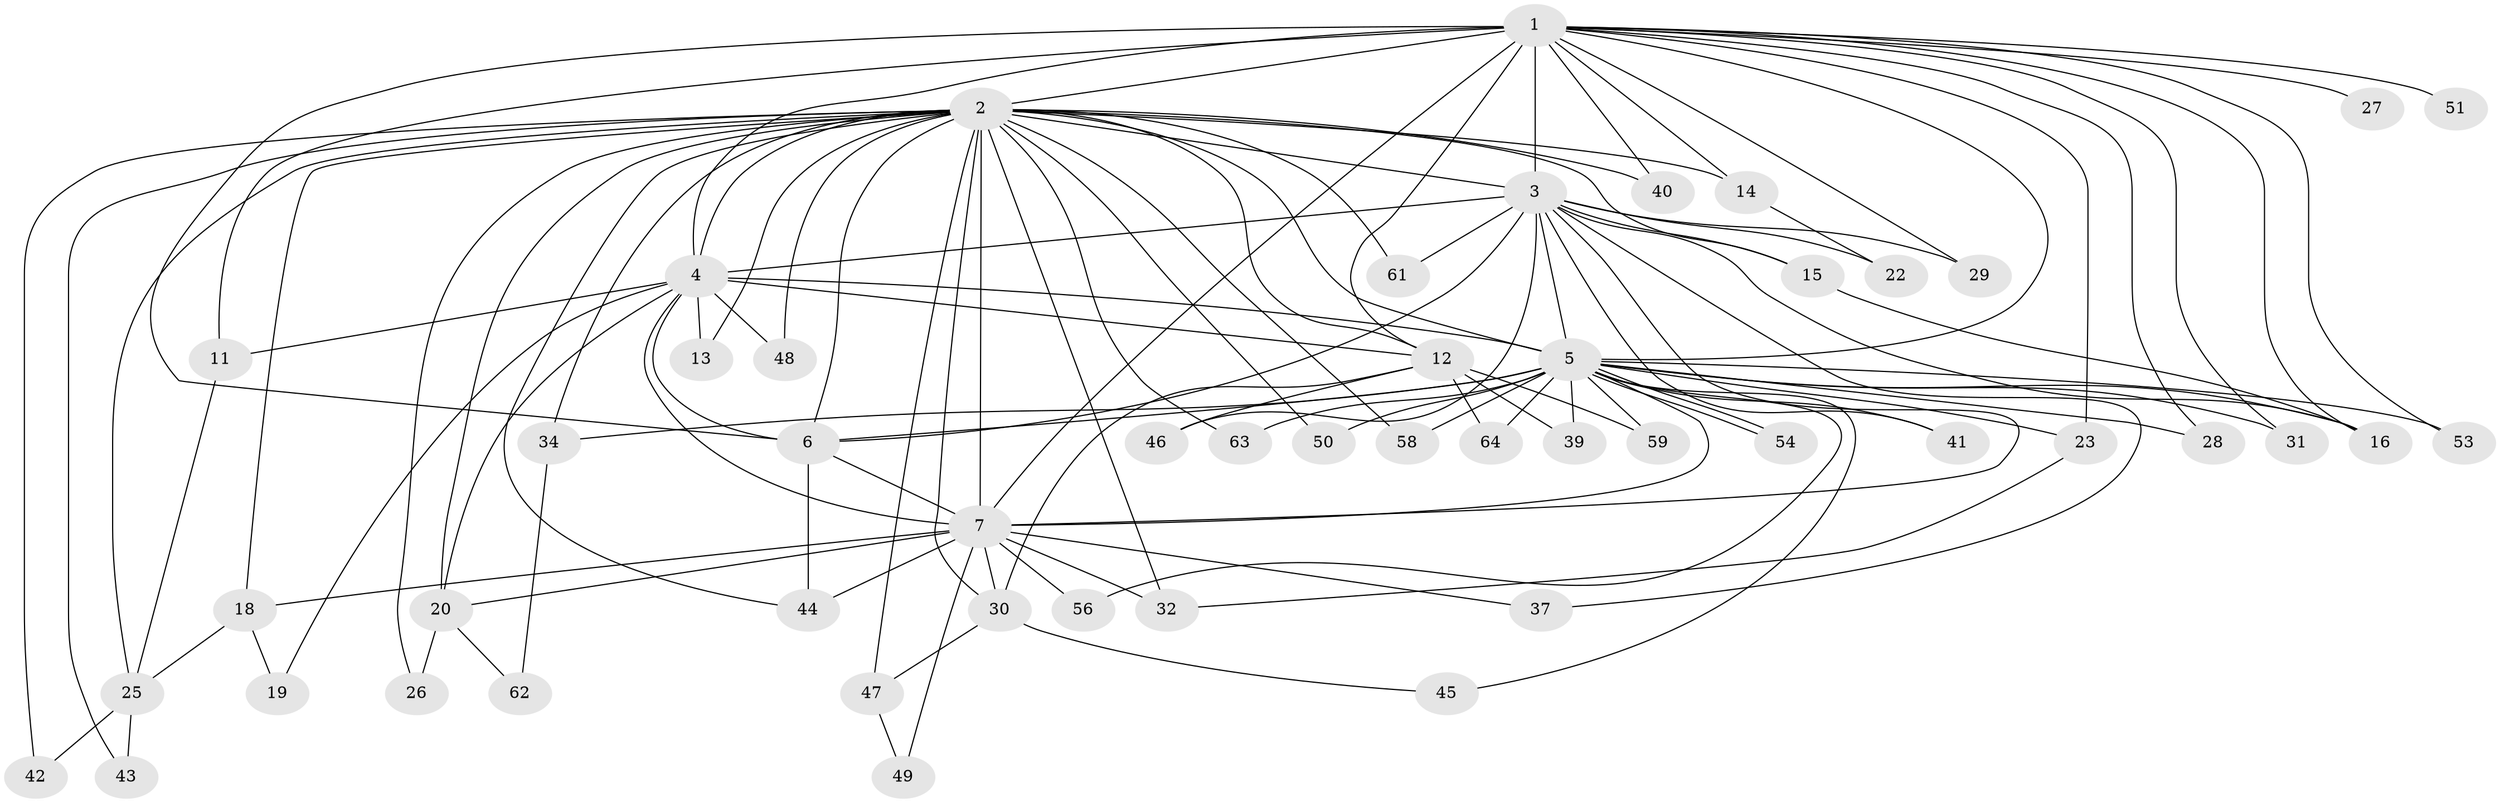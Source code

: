 // Generated by graph-tools (version 1.1) at 2025/23/03/03/25 07:23:46]
// undirected, 50 vertices, 113 edges
graph export_dot {
graph [start="1"]
  node [color=gray90,style=filled];
  1 [super="+8"];
  2 [super="+10"];
  3 [super="+9"];
  4 [super="+17"];
  5 [super="+38"];
  6;
  7 [super="+36"];
  11;
  12 [super="+57"];
  13;
  14;
  15 [super="+35"];
  16 [super="+21"];
  18;
  19;
  20 [super="+24"];
  22;
  23 [super="+55"];
  25 [super="+60"];
  26;
  27;
  28;
  29;
  30 [super="+33"];
  31;
  32;
  34;
  37;
  39;
  40;
  41;
  42;
  43;
  44 [super="+52"];
  45;
  46;
  47;
  48;
  49;
  50;
  51;
  53;
  54;
  56;
  58;
  59;
  61;
  62;
  63;
  64;
  1 -- 2 [weight=4];
  1 -- 3 [weight=4];
  1 -- 4 [weight=2];
  1 -- 5 [weight=2];
  1 -- 6 [weight=2];
  1 -- 7 [weight=2];
  1 -- 27 [weight=2];
  1 -- 31;
  1 -- 40;
  1 -- 51 [weight=2];
  1 -- 11;
  1 -- 12;
  1 -- 14;
  1 -- 16;
  1 -- 23;
  1 -- 28;
  1 -- 29;
  1 -- 53;
  2 -- 3 [weight=4];
  2 -- 4 [weight=3];
  2 -- 5 [weight=2];
  2 -- 6 [weight=2];
  2 -- 7 [weight=3];
  2 -- 13;
  2 -- 14;
  2 -- 18;
  2 -- 20;
  2 -- 30;
  2 -- 32;
  2 -- 40;
  2 -- 42;
  2 -- 48;
  2 -- 58;
  2 -- 12;
  2 -- 15;
  2 -- 26;
  2 -- 34;
  2 -- 43;
  2 -- 47;
  2 -- 50;
  2 -- 61;
  2 -- 63;
  2 -- 25;
  2 -- 44;
  3 -- 4 [weight=2];
  3 -- 5 [weight=3];
  3 -- 6 [weight=2];
  3 -- 7 [weight=2];
  3 -- 15;
  3 -- 37;
  3 -- 46;
  3 -- 41;
  3 -- 16;
  3 -- 61;
  3 -- 22;
  3 -- 29;
  4 -- 5;
  4 -- 6;
  4 -- 7;
  4 -- 11;
  4 -- 12;
  4 -- 13;
  4 -- 19;
  4 -- 48;
  4 -- 20;
  5 -- 6;
  5 -- 7;
  5 -- 23;
  5 -- 28;
  5 -- 31;
  5 -- 34;
  5 -- 39;
  5 -- 41;
  5 -- 45;
  5 -- 50;
  5 -- 53;
  5 -- 54;
  5 -- 54;
  5 -- 56;
  5 -- 58;
  5 -- 59;
  5 -- 63;
  5 -- 64;
  5 -- 16;
  6 -- 7;
  6 -- 44;
  7 -- 18;
  7 -- 20;
  7 -- 30;
  7 -- 32;
  7 -- 44;
  7 -- 49;
  7 -- 56;
  7 -- 37;
  11 -- 25;
  12 -- 39;
  12 -- 46;
  12 -- 59;
  12 -- 64;
  12 -- 30;
  14 -- 22;
  15 -- 16;
  18 -- 19;
  18 -- 25;
  20 -- 62;
  20 -- 26;
  23 -- 32;
  25 -- 42;
  25 -- 43;
  30 -- 45;
  30 -- 47;
  34 -- 62;
  47 -- 49;
}
